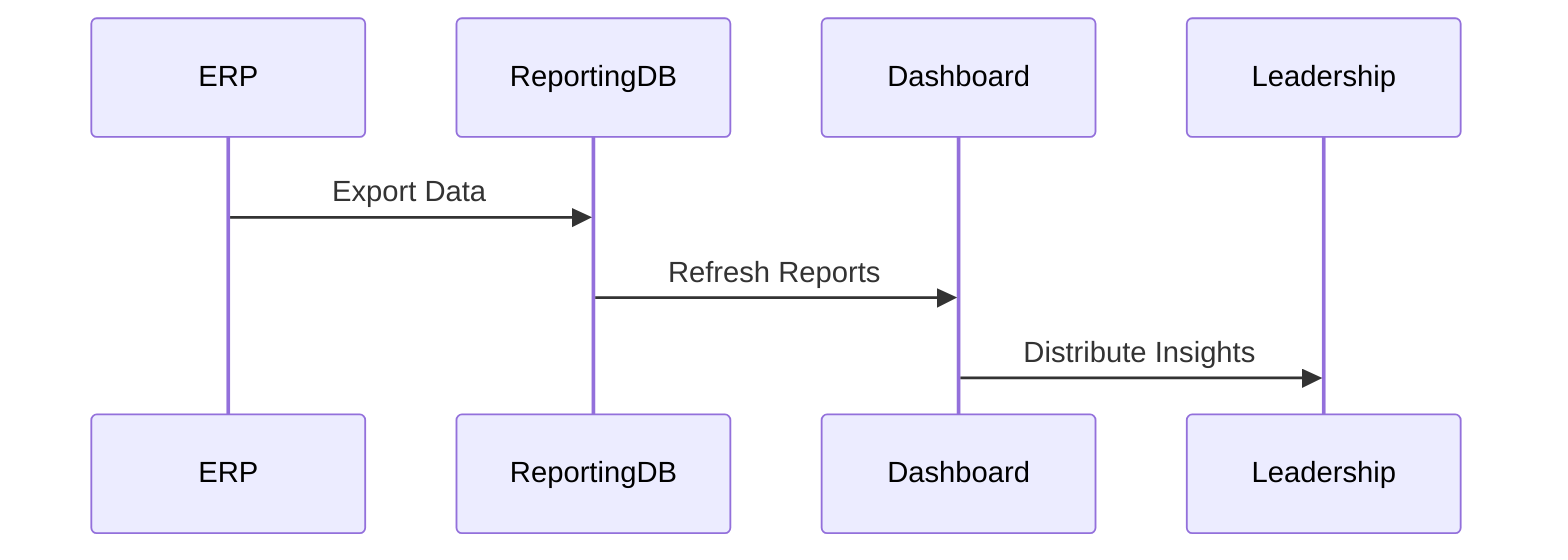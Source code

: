 %% Mermaid diagram stub for Reporting & Analytics
sequenceDiagram
    participant ERP
    participant ReportingDB
    participant Dashboard
    ERP->>ReportingDB: Export Data
    ReportingDB->>Dashboard: Refresh Reports
    Dashboard->>Leadership: Distribute Insights